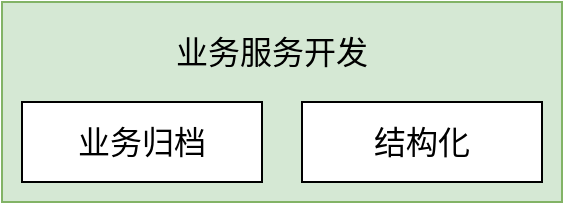 <mxfile version="16.1.0" type="github">
  <diagram id="z-EMdHLSrIF4pkJDVUdX" name="Page-1">
    <mxGraphModel dx="946" dy="614" grid="1" gridSize="10" guides="1" tooltips="1" connect="1" arrows="1" fold="1" page="1" pageScale="1" pageWidth="827" pageHeight="1169" math="0" shadow="0">
      <root>
        <mxCell id="0" />
        <mxCell id="1" parent="0" />
        <mxCell id="7WssYtSdV8_zjqmno1ME-2" value="" style="rounded=0;whiteSpace=wrap;html=1;fillColor=#d5e8d4;strokeColor=#82b366;fontSize=16;" vertex="1" parent="1">
          <mxGeometry x="140" y="190" width="280" height="100" as="geometry" />
        </mxCell>
        <mxCell id="7WssYtSdV8_zjqmno1ME-3" value="业务归档" style="rounded=0;whiteSpace=wrap;html=1;fontSize=16;" vertex="1" parent="1">
          <mxGeometry x="150" y="240" width="120" height="40" as="geometry" />
        </mxCell>
        <mxCell id="7WssYtSdV8_zjqmno1ME-4" value="结构化" style="rounded=0;whiteSpace=wrap;html=1;fontSize=16;" vertex="1" parent="1">
          <mxGeometry x="290" y="240" width="120" height="40" as="geometry" />
        </mxCell>
        <mxCell id="7WssYtSdV8_zjqmno1ME-5" value="业务服务开发" style="text;html=1;strokeColor=none;fillColor=none;align=center;verticalAlign=middle;whiteSpace=wrap;rounded=0;fontSize=16;" vertex="1" parent="1">
          <mxGeometry x="220" y="200" width="110" height="30" as="geometry" />
        </mxCell>
      </root>
    </mxGraphModel>
  </diagram>
</mxfile>
